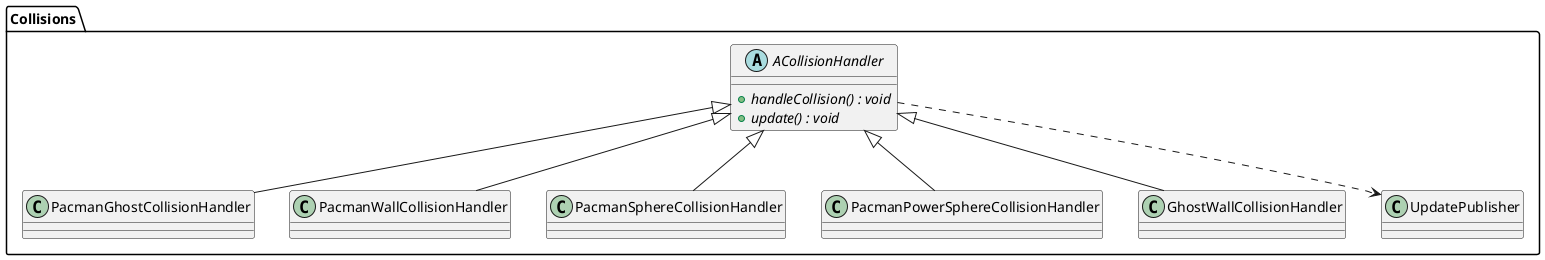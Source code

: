@startuml
package "Collisions" {

  abstract class ACollisionHandler {
      + handleCollision() : void {abstract}
      + update() : void {abstract}
  }
  ACollisionHandler <|-- PacmanGhostCollisionHandler
  ACollisionHandler <|-- PacmanWallCollisionHandler
  ACollisionHandler <|-- PacmanSphereCollisionHandler
  ACollisionHandler <|-- PacmanPowerSphereCollisionHandler
  ACollisionHandler <|-- GhostWallCollisionHandler
  ACollisionHandler ..> UpdatePublisher

}
@enduml
